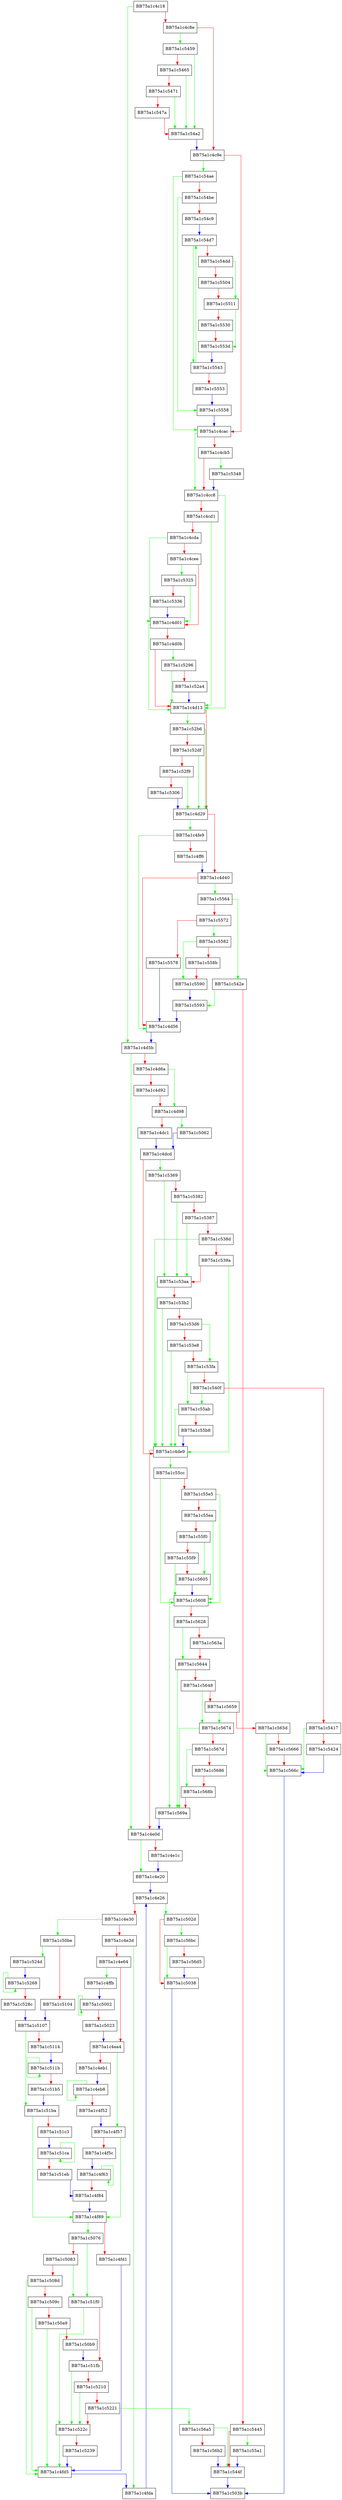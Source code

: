 digraph kvscanpage4sig {
  node [shape="box"];
  graph [splines=ortho];
  BB75a1c4c18 -> BB75a1c4d5b [color="green"];
  BB75a1c4c18 -> BB75a1c4c8e [color="red"];
  BB75a1c4c8e -> BB75a1c5459 [color="green"];
  BB75a1c4c8e -> BB75a1c4c9e [color="red"];
  BB75a1c4c9e -> BB75a1c54ae [color="green"];
  BB75a1c4c9e -> BB75a1c4cac [color="red"];
  BB75a1c4cac -> BB75a1c4cc8 [color="green"];
  BB75a1c4cac -> BB75a1c4cb5 [color="red"];
  BB75a1c4cb5 -> BB75a1c5348 [color="green"];
  BB75a1c4cb5 -> BB75a1c4cc8 [color="red"];
  BB75a1c4cc8 -> BB75a1c4d13 [color="green"];
  BB75a1c4cc8 -> BB75a1c4cd1 [color="red"];
  BB75a1c4cd1 -> BB75a1c4d13 [color="green"];
  BB75a1c4cd1 -> BB75a1c4cda [color="red"];
  BB75a1c4cda -> BB75a1c4d01 [color="green"];
  BB75a1c4cda -> BB75a1c4cee [color="red"];
  BB75a1c4cee -> BB75a1c5325 [color="green"];
  BB75a1c4cee -> BB75a1c4d01 [color="red"];
  BB75a1c4d01 -> BB75a1c4d13 [color="green"];
  BB75a1c4d01 -> BB75a1c4d0b [color="red"];
  BB75a1c4d0b -> BB75a1c5296 [color="green"];
  BB75a1c4d0b -> BB75a1c4d13 [color="red"];
  BB75a1c4d13 -> BB75a1c52b6 [color="green"];
  BB75a1c4d13 -> BB75a1c4d29 [color="red"];
  BB75a1c4d29 -> BB75a1c4fe9 [color="green"];
  BB75a1c4d29 -> BB75a1c4d40 [color="red"];
  BB75a1c4d40 -> BB75a1c5564 [color="green"];
  BB75a1c4d40 -> BB75a1c4d56 [color="red"];
  BB75a1c4d56 -> BB75a1c4d5b [color="blue"];
  BB75a1c4d5b -> BB75a1c4e0d [color="green"];
  BB75a1c4d5b -> BB75a1c4d6a [color="red"];
  BB75a1c4d6a -> BB75a1c4d98 [color="green"];
  BB75a1c4d6a -> BB75a1c4d92 [color="red"];
  BB75a1c4d92 -> BB75a1c4d98 [color="red"];
  BB75a1c4d98 -> BB75a1c5062 [color="green"];
  BB75a1c4d98 -> BB75a1c4dc1 [color="red"];
  BB75a1c4dc1 -> BB75a1c4dcd [color="blue"];
  BB75a1c4dcd -> BB75a1c5369 [color="green"];
  BB75a1c4dcd -> BB75a1c4de9 [color="red"];
  BB75a1c4de9 -> BB75a1c55cc [color="green"];
  BB75a1c4de9 -> BB75a1c4e0d [color="red"];
  BB75a1c4e0d -> BB75a1c4e20 [color="green"];
  BB75a1c4e0d -> BB75a1c4e1c [color="red"];
  BB75a1c4e1c -> BB75a1c4e20 [color="blue"];
  BB75a1c4e20 -> BB75a1c4e26 [color="blue"];
  BB75a1c4e26 -> BB75a1c502d [color="green"];
  BB75a1c4e26 -> BB75a1c4e30 [color="red"];
  BB75a1c4e30 -> BB75a1c50be [color="green"];
  BB75a1c4e30 -> BB75a1c4e3d [color="red"];
  BB75a1c4e3d -> BB75a1c4fda [color="green"];
  BB75a1c4e3d -> BB75a1c4e64 [color="red"];
  BB75a1c4e64 -> BB75a1c4ffb [color="green"];
  BB75a1c4e64 -> BB75a1c4ea4 [color="red"];
  BB75a1c4ea4 -> BB75a1c4f57 [color="green"];
  BB75a1c4ea4 -> BB75a1c4eb1 [color="red"];
  BB75a1c4eb1 -> BB75a1c4eb8 [color="blue"];
  BB75a1c4eb8 -> BB75a1c4eb8 [color="green"];
  BB75a1c4eb8 -> BB75a1c4f52 [color="red"];
  BB75a1c4f52 -> BB75a1c4f57 [color="blue"];
  BB75a1c4f57 -> BB75a1c4f89 [color="green"];
  BB75a1c4f57 -> BB75a1c4f5c [color="red"];
  BB75a1c4f5c -> BB75a1c4f63 [color="blue"];
  BB75a1c4f63 -> BB75a1c4f63 [color="green"];
  BB75a1c4f63 -> BB75a1c4f84 [color="red"];
  BB75a1c4f84 -> BB75a1c4f89 [color="blue"];
  BB75a1c4f89 -> BB75a1c5076 [color="green"];
  BB75a1c4f89 -> BB75a1c4fd1 [color="red"];
  BB75a1c4fd1 -> BB75a1c4fd5 [color="blue"];
  BB75a1c4fd5 -> BB75a1c4fda [color="blue"];
  BB75a1c4fda -> BB75a1c4e26 [color="blue"];
  BB75a1c4fe9 -> BB75a1c4d56 [color="green"];
  BB75a1c4fe9 -> BB75a1c4ff6 [color="red"];
  BB75a1c4ff6 -> BB75a1c4d40 [color="blue"];
  BB75a1c4ffb -> BB75a1c5002 [color="blue"];
  BB75a1c5002 -> BB75a1c5002 [color="green"];
  BB75a1c5002 -> BB75a1c5023 [color="red"];
  BB75a1c5023 -> BB75a1c4ea4 [color="blue"];
  BB75a1c502d -> BB75a1c56bc [color="green"];
  BB75a1c502d -> BB75a1c5038 [color="red"];
  BB75a1c5038 -> BB75a1c503b [color="blue"];
  BB75a1c5062 -> BB75a1c4dcd [color="blue"];
  BB75a1c5076 -> BB75a1c51f0 [color="green"];
  BB75a1c5076 -> BB75a1c5083 [color="red"];
  BB75a1c5083 -> BB75a1c51f0 [color="green"];
  BB75a1c5083 -> BB75a1c508d [color="red"];
  BB75a1c508d -> BB75a1c4fd5 [color="green"];
  BB75a1c508d -> BB75a1c509c [color="red"];
  BB75a1c509c -> BB75a1c4fd5 [color="green"];
  BB75a1c509c -> BB75a1c50a9 [color="red"];
  BB75a1c50a9 -> BB75a1c4fd5 [color="green"];
  BB75a1c50a9 -> BB75a1c50b9 [color="red"];
  BB75a1c50b9 -> BB75a1c51fb [color="blue"];
  BB75a1c50be -> BB75a1c524d [color="green"];
  BB75a1c50be -> BB75a1c5104 [color="red"];
  BB75a1c5104 -> BB75a1c5107 [color="blue"];
  BB75a1c5107 -> BB75a1c51ba [color="green"];
  BB75a1c5107 -> BB75a1c5114 [color="red"];
  BB75a1c5114 -> BB75a1c511b [color="blue"];
  BB75a1c511b -> BB75a1c511b [color="green"];
  BB75a1c511b -> BB75a1c51b5 [color="red"];
  BB75a1c51b5 -> BB75a1c51ba [color="blue"];
  BB75a1c51ba -> BB75a1c4f89 [color="green"];
  BB75a1c51ba -> BB75a1c51c3 [color="red"];
  BB75a1c51c3 -> BB75a1c51ca [color="blue"];
  BB75a1c51ca -> BB75a1c51ca [color="green"];
  BB75a1c51ca -> BB75a1c51eb [color="red"];
  BB75a1c51eb -> BB75a1c4f84 [color="blue"];
  BB75a1c51f0 -> BB75a1c522c [color="green"];
  BB75a1c51f0 -> BB75a1c51fb [color="red"];
  BB75a1c51fb -> BB75a1c522c [color="green"];
  BB75a1c51fb -> BB75a1c5210 [color="red"];
  BB75a1c5210 -> BB75a1c522c [color="green"];
  BB75a1c5210 -> BB75a1c5221 [color="red"];
  BB75a1c5221 -> BB75a1c56a5 [color="green"];
  BB75a1c5221 -> BB75a1c522c [color="red"];
  BB75a1c522c -> BB75a1c4fd5 [color="green"];
  BB75a1c522c -> BB75a1c5239 [color="red"];
  BB75a1c5239 -> BB75a1c4fd5 [color="blue"];
  BB75a1c524d -> BB75a1c5268 [color="blue"];
  BB75a1c5268 -> BB75a1c5268 [color="green"];
  BB75a1c5268 -> BB75a1c528c [color="red"];
  BB75a1c528c -> BB75a1c5107 [color="blue"];
  BB75a1c5296 -> BB75a1c4d13 [color="green"];
  BB75a1c5296 -> BB75a1c52a4 [color="red"];
  BB75a1c52a4 -> BB75a1c4d13 [color="blue"];
  BB75a1c52b6 -> BB75a1c4d29 [color="green"];
  BB75a1c52b6 -> BB75a1c52df [color="red"];
  BB75a1c52df -> BB75a1c4d29 [color="green"];
  BB75a1c52df -> BB75a1c52f9 [color="red"];
  BB75a1c52f9 -> BB75a1c4d29 [color="green"];
  BB75a1c52f9 -> BB75a1c5306 [color="red"];
  BB75a1c5306 -> BB75a1c4d29 [color="blue"];
  BB75a1c5325 -> BB75a1c4d01 [color="green"];
  BB75a1c5325 -> BB75a1c5336 [color="red"];
  BB75a1c5336 -> BB75a1c4d01 [color="blue"];
  BB75a1c5348 -> BB75a1c4cc8 [color="blue"];
  BB75a1c5369 -> BB75a1c53aa [color="green"];
  BB75a1c5369 -> BB75a1c5382 [color="red"];
  BB75a1c5382 -> BB75a1c53aa [color="green"];
  BB75a1c5382 -> BB75a1c5387 [color="red"];
  BB75a1c5387 -> BB75a1c53aa [color="green"];
  BB75a1c5387 -> BB75a1c538d [color="red"];
  BB75a1c538d -> BB75a1c4de9 [color="green"];
  BB75a1c538d -> BB75a1c539a [color="red"];
  BB75a1c539a -> BB75a1c4de9 [color="green"];
  BB75a1c539a -> BB75a1c53aa [color="red"];
  BB75a1c53aa -> BB75a1c4de9 [color="green"];
  BB75a1c53aa -> BB75a1c53b2 [color="red"];
  BB75a1c53b2 -> BB75a1c4de9 [color="green"];
  BB75a1c53b2 -> BB75a1c53d6 [color="red"];
  BB75a1c53d6 -> BB75a1c53fa [color="green"];
  BB75a1c53d6 -> BB75a1c53e8 [color="red"];
  BB75a1c53e8 -> BB75a1c4de9 [color="green"];
  BB75a1c53e8 -> BB75a1c53fa [color="red"];
  BB75a1c53fa -> BB75a1c55ab [color="green"];
  BB75a1c53fa -> BB75a1c540f [color="red"];
  BB75a1c540f -> BB75a1c55ab [color="green"];
  BB75a1c540f -> BB75a1c5417 [color="red"];
  BB75a1c5417 -> BB75a1c566c [color="green"];
  BB75a1c5417 -> BB75a1c5424 [color="red"];
  BB75a1c5424 -> BB75a1c566c [color="blue"];
  BB75a1c542e -> BB75a1c5593 [color="green"];
  BB75a1c542e -> BB75a1c5445 [color="red"];
  BB75a1c5445 -> BB75a1c55a1 [color="green"];
  BB75a1c5445 -> BB75a1c544f [color="red"];
  BB75a1c544f -> BB75a1c503b [color="blue"];
  BB75a1c5459 -> BB75a1c54a2 [color="green"];
  BB75a1c5459 -> BB75a1c5465 [color="red"];
  BB75a1c5465 -> BB75a1c54a2 [color="green"];
  BB75a1c5465 -> BB75a1c5471 [color="red"];
  BB75a1c5471 -> BB75a1c54a2 [color="green"];
  BB75a1c5471 -> BB75a1c547a [color="red"];
  BB75a1c547a -> BB75a1c54a2 [color="red"];
  BB75a1c54a2 -> BB75a1c4c9e [color="blue"];
  BB75a1c54ae -> BB75a1c4cac [color="green"];
  BB75a1c54ae -> BB75a1c54be [color="red"];
  BB75a1c54be -> BB75a1c5558 [color="green"];
  BB75a1c54be -> BB75a1c54c9 [color="red"];
  BB75a1c54c9 -> BB75a1c54d7 [color="blue"];
  BB75a1c54d7 -> BB75a1c5543 [color="green"];
  BB75a1c54d7 -> BB75a1c54dd [color="red"];
  BB75a1c54dd -> BB75a1c5511 [color="green"];
  BB75a1c54dd -> BB75a1c5504 [color="red"];
  BB75a1c5504 -> BB75a1c5511 [color="red"];
  BB75a1c5511 -> BB75a1c553d [color="green"];
  BB75a1c5511 -> BB75a1c5530 [color="red"];
  BB75a1c5530 -> BB75a1c553d [color="red"];
  BB75a1c553d -> BB75a1c5543 [color="blue"];
  BB75a1c5543 -> BB75a1c54d7 [color="green"];
  BB75a1c5543 -> BB75a1c5553 [color="red"];
  BB75a1c5553 -> BB75a1c5558 [color="blue"];
  BB75a1c5558 -> BB75a1c4cac [color="blue"];
  BB75a1c5564 -> BB75a1c542e [color="green"];
  BB75a1c5564 -> BB75a1c5572 [color="red"];
  BB75a1c5572 -> BB75a1c5582 [color="green"];
  BB75a1c5572 -> BB75a1c5578 [color="red"];
  BB75a1c5578 -> BB75a1c4d56 [color="blue"];
  BB75a1c5582 -> BB75a1c5590 [color="green"];
  BB75a1c5582 -> BB75a1c558b [color="red"];
  BB75a1c558b -> BB75a1c5590 [color="red"];
  BB75a1c5590 -> BB75a1c5593 [color="blue"];
  BB75a1c5593 -> BB75a1c4d56 [color="blue"];
  BB75a1c55a1 -> BB75a1c544f [color="blue"];
  BB75a1c55ab -> BB75a1c4de9 [color="green"];
  BB75a1c55ab -> BB75a1c55b8 [color="red"];
  BB75a1c55b8 -> BB75a1c4de9 [color="blue"];
  BB75a1c55cc -> BB75a1c5608 [color="green"];
  BB75a1c55cc -> BB75a1c55e5 [color="red"];
  BB75a1c55e5 -> BB75a1c5608 [color="green"];
  BB75a1c55e5 -> BB75a1c55ea [color="red"];
  BB75a1c55ea -> BB75a1c5608 [color="green"];
  BB75a1c55ea -> BB75a1c55f0 [color="red"];
  BB75a1c55f0 -> BB75a1c5605 [color="green"];
  BB75a1c55f0 -> BB75a1c55f9 [color="red"];
  BB75a1c55f9 -> BB75a1c5608 [color="green"];
  BB75a1c55f9 -> BB75a1c5605 [color="red"];
  BB75a1c5605 -> BB75a1c5608 [color="blue"];
  BB75a1c5608 -> BB75a1c569a [color="green"];
  BB75a1c5608 -> BB75a1c5628 [color="red"];
  BB75a1c5628 -> BB75a1c5644 [color="green"];
  BB75a1c5628 -> BB75a1c563a [color="red"];
  BB75a1c563a -> BB75a1c5644 [color="red"];
  BB75a1c5644 -> BB75a1c569a [color="green"];
  BB75a1c5644 -> BB75a1c5648 [color="red"];
  BB75a1c5648 -> BB75a1c5674 [color="green"];
  BB75a1c5648 -> BB75a1c5659 [color="red"];
  BB75a1c5659 -> BB75a1c5674 [color="green"];
  BB75a1c5659 -> BB75a1c565d [color="red"];
  BB75a1c565d -> BB75a1c566c [color="green"];
  BB75a1c565d -> BB75a1c5666 [color="red"];
  BB75a1c5666 -> BB75a1c566c [color="red"];
  BB75a1c566c -> BB75a1c503b [color="blue"];
  BB75a1c5674 -> BB75a1c569a [color="green"];
  BB75a1c5674 -> BB75a1c567d [color="red"];
  BB75a1c567d -> BB75a1c568b [color="green"];
  BB75a1c567d -> BB75a1c5686 [color="red"];
  BB75a1c5686 -> BB75a1c568b [color="red"];
  BB75a1c568b -> BB75a1c569a [color="red"];
  BB75a1c569a -> BB75a1c4e0d [color="blue"];
  BB75a1c56a5 -> BB75a1c544f [color="green"];
  BB75a1c56a5 -> BB75a1c56b2 [color="red"];
  BB75a1c56b2 -> BB75a1c544f [color="blue"];
  BB75a1c56bc -> BB75a1c5038 [color="green"];
  BB75a1c56bc -> BB75a1c56d5 [color="red"];
  BB75a1c56d5 -> BB75a1c5038 [color="blue"];
}